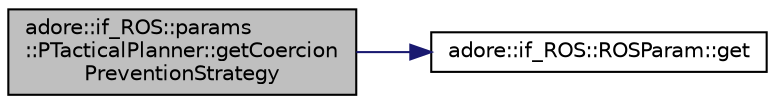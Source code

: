 digraph "adore::if_ROS::params::PTacticalPlanner::getCoercionPreventionStrategy"
{
 // LATEX_PDF_SIZE
  edge [fontname="Helvetica",fontsize="10",labelfontname="Helvetica",labelfontsize="10"];
  node [fontname="Helvetica",fontsize="10",shape=record];
  rankdir="LR";
  Node1 [label="adore::if_ROS::params\l::PTacticalPlanner::getCoercion\lPreventionStrategy",height=0.2,width=0.4,color="black", fillcolor="grey75", style="filled", fontcolor="black",tooltip="getCoercionPreventionStrategy returns 0 switched off, 1 objective function, 2 constraint"];
  Node1 -> Node2 [color="midnightblue",fontsize="10",style="solid",fontname="Helvetica"];
  Node2 [label="adore::if_ROS::ROSParam::get",height=0.2,width=0.4,color="black", fillcolor="white", style="filled",URL="$classadore_1_1if__ROS_1_1ROSParam.html#adf480c94fa5b1368850b0a491791e4e6",tooltip=" "];
}
